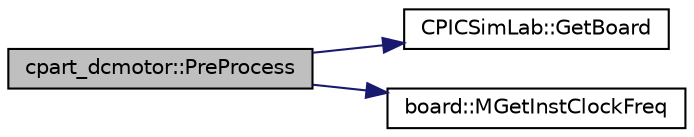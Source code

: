 digraph "cpart_dcmotor::PreProcess"
{
 // LATEX_PDF_SIZE
  edge [fontname="Helvetica",fontsize="10",labelfontname="Helvetica",labelfontsize="10"];
  node [fontname="Helvetica",fontsize="10",shape=record];
  rankdir="LR";
  Node1 [label="cpart_dcmotor::PreProcess",height=0.2,width=0.4,color="black", fillcolor="grey75", style="filled", fontcolor="black",tooltip="Called every start of CPU process."];
  Node1 -> Node2 [color="midnightblue",fontsize="10",style="solid",fontname="Helvetica"];
  Node2 [label="CPICSimLab::GetBoard",height=0.2,width=0.4,color="black", fillcolor="white", style="filled",URL="$class_c_p_i_c_sim_lab.html#aeae1956b61d48261081fc1b2bf339017",tooltip="Return a pointer to board object."];
  Node1 -> Node3 [color="midnightblue",fontsize="10",style="solid",fontname="Helvetica"];
  Node3 [label="board::MGetInstClockFreq",height=0.2,width=0.4,color="black", fillcolor="white", style="filled",URL="$classboard.html#a2c5a0def304361ca54f770b2cd9520fd",tooltip="board microcontroller get cpu internal clock (in PIC frequency/4)"];
}
